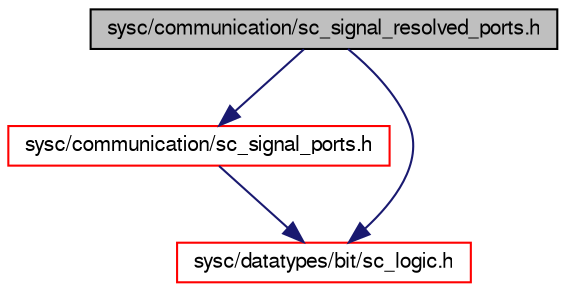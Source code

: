 digraph G
{
  edge [fontname="FreeSans",fontsize="10",labelfontname="FreeSans",labelfontsize="10"];
  node [fontname="FreeSans",fontsize="10",shape=record];
  Node1 [label="sysc/communication/sc_signal_resolved_ports.h",height=0.2,width=0.4,color="black", fillcolor="grey75", style="filled" fontcolor="black"];
  Node1 -> Node2 [color="midnightblue",fontsize="10",style="solid",fontname="FreeSans"];
  Node2 [label="sysc/communication/sc_signal_ports.h",height=0.2,width=0.4,color="red", fillcolor="white", style="filled",URL="$a00290.html"];
  Node2 -> Node3 [color="midnightblue",fontsize="10",style="solid",fontname="FreeSans"];
  Node3 [label="sysc/datatypes/bit/sc_logic.h",height=0.2,width=0.4,color="red", fillcolor="white", style="filled",URL="$a00301.html"];
  Node1 -> Node3 [color="midnightblue",fontsize="10",style="solid",fontname="FreeSans"];
}
